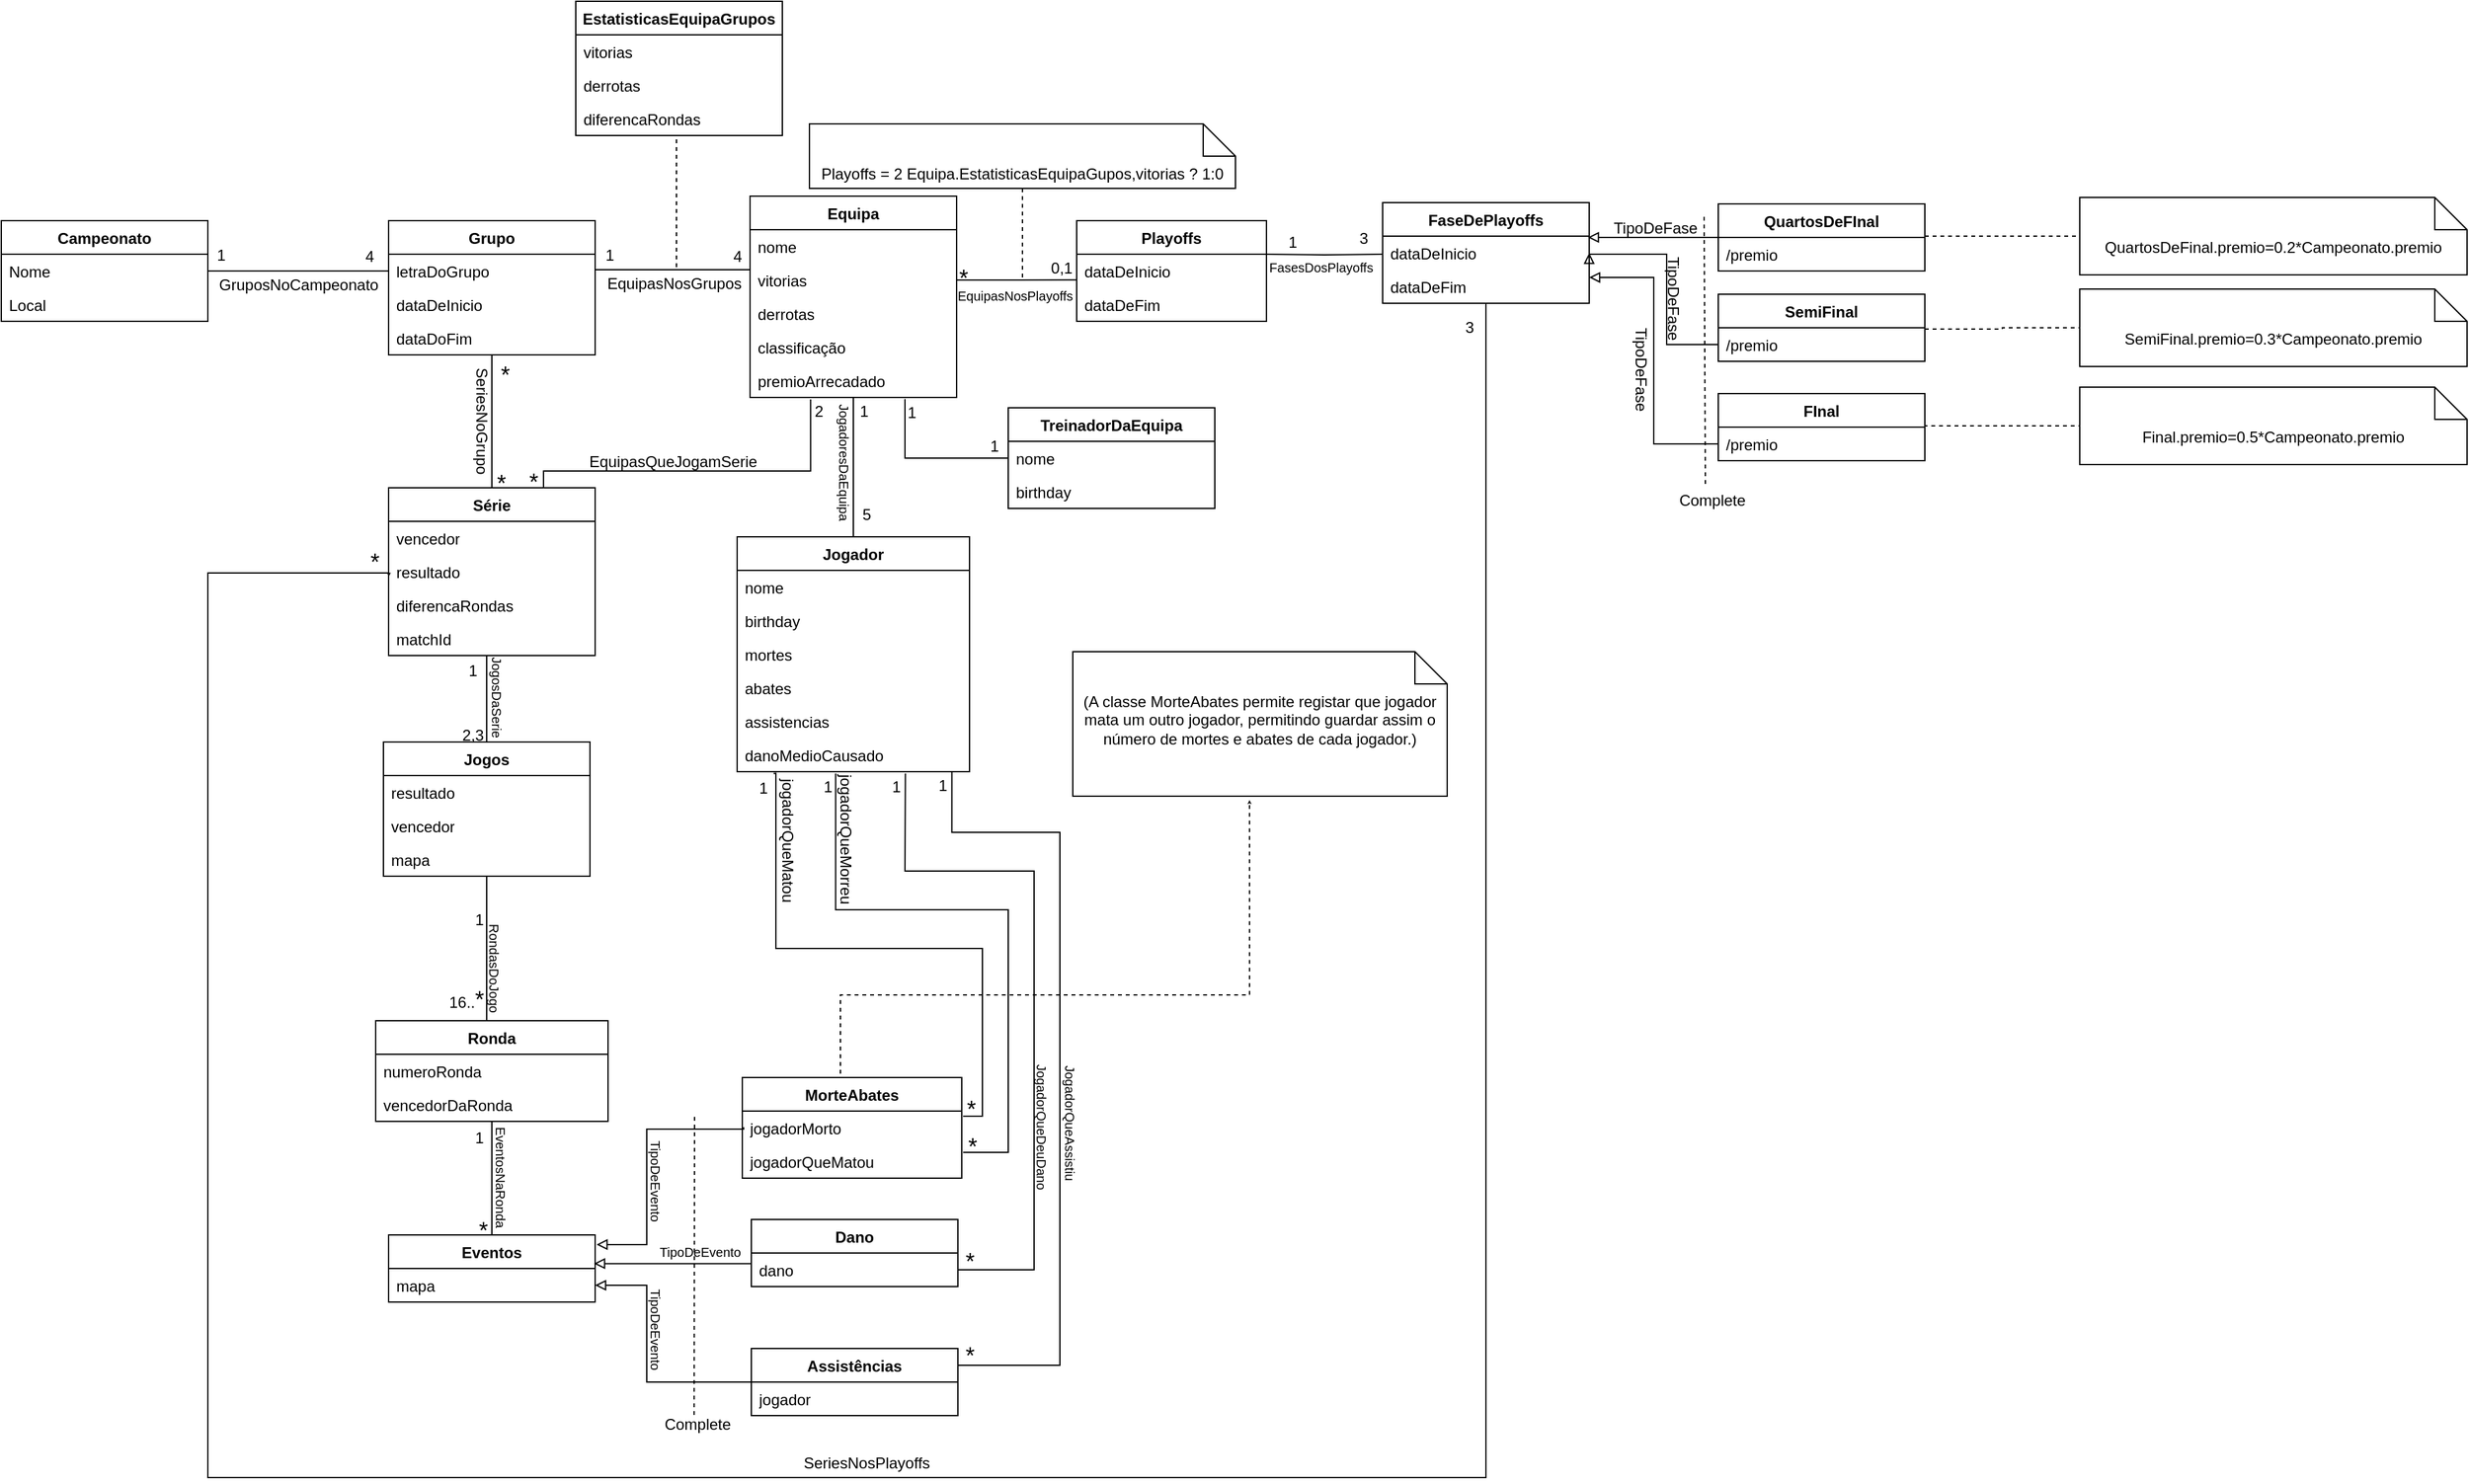 <mxfile version="22.0.8" type="github">
  <diagram name="Page-1" id="e7e014a7-5840-1c2e-5031-d8a46d1fe8dd">
    <mxGraphModel dx="1853" dy="1020" grid="1" gridSize="10" guides="1" tooltips="1" connect="1" arrows="1" fold="1" page="1" pageScale="1" pageWidth="1169" pageHeight="826" background="none" math="0" shadow="0">
      <root>
        <mxCell id="0" />
        <mxCell id="1" parent="0" />
        <mxCell id="TFtqeq52a5mFBRBLHfXz-6" style="edgeStyle=orthogonalEdgeStyle;rounded=0;orthogonalLoop=1;jettySize=auto;html=1;endArrow=none;endFill=0;dashed=1;" parent="1" source="9Ka-WZvEReShKsLX9K6u-49" edge="1">
          <mxGeometry relative="1" as="geometry">
            <mxPoint x="941" y="250" as="targetPoint" />
          </mxGeometry>
        </mxCell>
        <mxCell id="9Ka-WZvEReShKsLX9K6u-49" value="Playoffs = 2 Equipa.EstatisticasEquipaGupos,vitorias ? 1:0" style="shape=note2;boundedLbl=1;whiteSpace=wrap;html=1;size=25;verticalAlign=top;align=center;labelBackgroundColor=none;" parent="1" vertex="1">
          <mxGeometry x="776" y="131" width="330" height="50" as="geometry" />
        </mxCell>
        <mxCell id="9Ka-WZvEReShKsLX9K6u-52" value="&lt;div&gt;Campeonato&lt;/div&gt;&lt;div&gt;&lt;br&gt;&lt;/div&gt;" style="swimlane;fontStyle=1;align=center;verticalAlign=top;childLayout=stackLayout;horizontal=1;startSize=26;horizontalStack=0;resizeParent=1;resizeParentMax=0;resizeLast=0;collapsible=1;marginBottom=0;whiteSpace=wrap;html=1;labelBackgroundColor=none;" parent="1" vertex="1">
          <mxGeometry x="150" y="206" width="160" height="78" as="geometry" />
        </mxCell>
        <mxCell id="9Ka-WZvEReShKsLX9K6u-56" value="Nome" style="text;fillColor=none;align=left;verticalAlign=top;spacingLeft=4;spacingRight=4;overflow=hidden;rotatable=0;points=[[0,0.5],[1,0.5]];portConstraint=eastwest;whiteSpace=wrap;html=1;labelBackgroundColor=none;" parent="9Ka-WZvEReShKsLX9K6u-52" vertex="1">
          <mxGeometry y="26" width="160" height="26" as="geometry" />
        </mxCell>
        <mxCell id="9Ka-WZvEReShKsLX9K6u-58" value="Local" style="text;fillColor=none;align=left;verticalAlign=top;spacingLeft=4;spacingRight=4;overflow=hidden;rotatable=0;points=[[0,0.5],[1,0.5]];portConstraint=eastwest;whiteSpace=wrap;html=1;labelBackgroundColor=none;" parent="9Ka-WZvEReShKsLX9K6u-52" vertex="1">
          <mxGeometry y="52" width="160" height="26" as="geometry" />
        </mxCell>
        <mxCell id="9Ka-WZvEReShKsLX9K6u-59" value="&lt;div&gt;Grupo&lt;/div&gt;" style="swimlane;fontStyle=1;align=center;verticalAlign=top;childLayout=stackLayout;horizontal=1;startSize=26;horizontalStack=0;resizeParent=1;resizeParentMax=0;resizeLast=0;collapsible=1;marginBottom=0;whiteSpace=wrap;html=1;labelBackgroundColor=none;" parent="1" vertex="1">
          <mxGeometry x="450" y="206" width="160" height="104" as="geometry" />
        </mxCell>
        <mxCell id="9Ka-WZvEReShKsLX9K6u-238" value="letraDoGrupo" style="text;fillColor=none;align=left;verticalAlign=top;spacingLeft=4;spacingRight=4;overflow=hidden;rotatable=0;points=[[0,0.5],[1,0.5]];portConstraint=eastwest;whiteSpace=wrap;html=1;labelBackgroundColor=none;" parent="9Ka-WZvEReShKsLX9K6u-59" vertex="1">
          <mxGeometry y="26" width="160" height="26" as="geometry" />
        </mxCell>
        <mxCell id="9Ka-WZvEReShKsLX9K6u-63" value="dataDeInicio" style="text;fillColor=none;align=left;verticalAlign=top;spacingLeft=4;spacingRight=4;overflow=hidden;rotatable=0;points=[[0,0.5],[1,0.5]];portConstraint=eastwest;whiteSpace=wrap;html=1;labelBackgroundColor=none;" parent="9Ka-WZvEReShKsLX9K6u-59" vertex="1">
          <mxGeometry y="52" width="160" height="26" as="geometry" />
        </mxCell>
        <mxCell id="9Ka-WZvEReShKsLX9K6u-60" value="dataDoFim" style="text;fillColor=none;align=left;verticalAlign=top;spacingLeft=4;spacingRight=4;overflow=hidden;rotatable=0;points=[[0,0.5],[1,0.5]];portConstraint=eastwest;whiteSpace=wrap;html=1;labelBackgroundColor=none;" parent="9Ka-WZvEReShKsLX9K6u-59" vertex="1">
          <mxGeometry y="78" width="160" height="26" as="geometry" />
        </mxCell>
        <mxCell id="9Ka-WZvEReShKsLX9K6u-64" value="" style="line;strokeWidth=1;fillColor=none;align=left;verticalAlign=middle;spacingTop=-1;spacingLeft=3;spacingRight=3;rotatable=0;labelPosition=right;points=[];portConstraint=eastwest;labelBackgroundColor=none;" parent="1" vertex="1">
          <mxGeometry x="310" y="241" width="140" height="8" as="geometry" />
        </mxCell>
        <mxCell id="9Ka-WZvEReShKsLX9K6u-66" value="1" style="text;html=1;align=center;verticalAlign=middle;resizable=0;points=[];autosize=1;strokeColor=none;fillColor=none;labelBackgroundColor=none;" parent="1" vertex="1">
          <mxGeometry x="305" y="218" width="30" height="30" as="geometry" />
        </mxCell>
        <mxCell id="9Ka-WZvEReShKsLX9K6u-67" value="4" style="text;html=1;align=center;verticalAlign=middle;resizable=0;points=[];autosize=1;strokeColor=none;fillColor=none;labelBackgroundColor=none;" parent="1" vertex="1">
          <mxGeometry x="420" y="219" width="30" height="30" as="geometry" />
        </mxCell>
        <mxCell id="9Ka-WZvEReShKsLX9K6u-68" value="Equipa" style="swimlane;fontStyle=1;align=center;verticalAlign=top;childLayout=stackLayout;horizontal=1;startSize=26;horizontalStack=0;resizeParent=1;resizeParentMax=0;resizeLast=0;collapsible=1;marginBottom=0;whiteSpace=wrap;html=1;labelBackgroundColor=none;" parent="1" vertex="1">
          <mxGeometry x="730" y="187" width="160" height="156" as="geometry" />
        </mxCell>
        <mxCell id="9Ka-WZvEReShKsLX9K6u-70" value="&lt;div&gt;nome&lt;/div&gt;" style="text;fillColor=none;align=left;verticalAlign=top;spacingLeft=4;spacingRight=4;overflow=hidden;rotatable=0;points=[[0,0.5],[1,0.5]];portConstraint=eastwest;whiteSpace=wrap;html=1;labelBackgroundColor=none;" parent="9Ka-WZvEReShKsLX9K6u-68" vertex="1">
          <mxGeometry y="26" width="160" height="26" as="geometry" />
        </mxCell>
        <mxCell id="9Ka-WZvEReShKsLX9K6u-69" value="vitorias" style="text;fillColor=none;align=left;verticalAlign=top;spacingLeft=4;spacingRight=4;overflow=hidden;rotatable=0;points=[[0,0.5],[1,0.5]];portConstraint=eastwest;whiteSpace=wrap;html=1;labelBackgroundColor=none;" parent="9Ka-WZvEReShKsLX9K6u-68" vertex="1">
          <mxGeometry y="52" width="160" height="26" as="geometry" />
        </mxCell>
        <mxCell id="9Ka-WZvEReShKsLX9K6u-110" value="derrotas" style="text;fillColor=none;align=left;verticalAlign=top;spacingLeft=4;spacingRight=4;overflow=hidden;rotatable=0;points=[[0,0.5],[1,0.5]];portConstraint=eastwest;whiteSpace=wrap;html=1;labelBackgroundColor=none;" parent="9Ka-WZvEReShKsLX9K6u-68" vertex="1">
          <mxGeometry y="78" width="160" height="26" as="geometry" />
        </mxCell>
        <mxCell id="JwK9TQ3U5i1SRj9SoQAU-14" value="classificação" style="text;fillColor=none;align=left;verticalAlign=top;spacingLeft=4;spacingRight=4;overflow=hidden;rotatable=0;points=[[0,0.5],[1,0.5]];portConstraint=eastwest;whiteSpace=wrap;html=1;labelBackgroundColor=none;" parent="9Ka-WZvEReShKsLX9K6u-68" vertex="1">
          <mxGeometry y="104" width="160" height="26" as="geometry" />
        </mxCell>
        <mxCell id="TFtqeq52a5mFBRBLHfXz-2" value="premioArrecadado" style="text;fillColor=none;align=left;verticalAlign=top;spacingLeft=4;spacingRight=4;overflow=hidden;rotatable=0;points=[[0,0.5],[1,0.5]];portConstraint=eastwest;whiteSpace=wrap;html=1;labelBackgroundColor=none;" parent="9Ka-WZvEReShKsLX9K6u-68" vertex="1">
          <mxGeometry y="130" width="160" height="26" as="geometry" />
        </mxCell>
        <mxCell id="9Ka-WZvEReShKsLX9K6u-71" value="" style="line;strokeWidth=1;fillColor=none;align=left;verticalAlign=middle;spacingTop=-1;spacingLeft=3;spacingRight=3;rotatable=0;labelPosition=right;points=[];portConstraint=eastwest;labelBackgroundColor=none;" parent="1" vertex="1">
          <mxGeometry x="610" y="240" width="120" height="8" as="geometry" />
        </mxCell>
        <mxCell id="9Ka-WZvEReShKsLX9K6u-75" value="&lt;div&gt;1&lt;/div&gt;" style="text;html=1;align=center;verticalAlign=middle;resizable=0;points=[];autosize=1;strokeColor=none;fillColor=none;labelBackgroundColor=none;" parent="1" vertex="1">
          <mxGeometry x="606" y="218" width="30" height="30" as="geometry" />
        </mxCell>
        <mxCell id="9Ka-WZvEReShKsLX9K6u-76" value="4" style="text;html=1;align=center;verticalAlign=middle;resizable=0;points=[];autosize=1;strokeColor=none;fillColor=none;labelBackgroundColor=none;" parent="1" vertex="1">
          <mxGeometry x="705" y="219" width="30" height="30" as="geometry" />
        </mxCell>
        <mxCell id="9Ka-WZvEReShKsLX9K6u-93" style="edgeStyle=orthogonalEdgeStyle;rounded=0;orthogonalLoop=1;jettySize=auto;html=1;entryX=0.5;entryY=1;entryDx=0;entryDy=0;endSize=0;endArrow=none;endFill=0;labelBackgroundColor=none;fontColor=default;" parent="1" source="9Ka-WZvEReShKsLX9K6u-77" target="9Ka-WZvEReShKsLX9K6u-59" edge="1">
          <mxGeometry relative="1" as="geometry" />
        </mxCell>
        <mxCell id="9Ka-WZvEReShKsLX9K6u-77" value="Série" style="swimlane;fontStyle=1;align=center;verticalAlign=top;childLayout=stackLayout;horizontal=1;startSize=26;horizontalStack=0;resizeParent=1;resizeParentMax=0;resizeLast=0;collapsible=1;marginBottom=0;whiteSpace=wrap;html=1;labelBackgroundColor=none;" parent="1" vertex="1">
          <mxGeometry x="450" y="413" width="160" height="130" as="geometry" />
        </mxCell>
        <mxCell id="9Ka-WZvEReShKsLX9K6u-239" value="&lt;div&gt;vencedor&lt;/div&gt;" style="text;fillColor=none;align=left;verticalAlign=top;spacingLeft=4;spacingRight=4;overflow=hidden;rotatable=0;points=[[0,0.5],[1,0.5]];portConstraint=eastwest;whiteSpace=wrap;html=1;labelBackgroundColor=none;" parent="9Ka-WZvEReShKsLX9K6u-77" vertex="1">
          <mxGeometry y="26" width="160" height="26" as="geometry" />
        </mxCell>
        <mxCell id="9Ka-WZvEReShKsLX9K6u-78" value="resultado" style="text;fillColor=none;align=left;verticalAlign=top;spacingLeft=4;spacingRight=4;overflow=hidden;rotatable=0;points=[[0,0.5],[1,0.5]];portConstraint=eastwest;whiteSpace=wrap;html=1;labelBackgroundColor=none;" parent="9Ka-WZvEReShKsLX9K6u-77" vertex="1">
          <mxGeometry y="52" width="160" height="26" as="geometry" />
        </mxCell>
        <mxCell id="LEeNHCaEj4kO8tNSxgfI-7" value="diferencaRondas" style="text;fillColor=none;align=left;verticalAlign=top;spacingLeft=4;spacingRight=4;overflow=hidden;rotatable=0;points=[[0,0.5],[1,0.5]];portConstraint=eastwest;whiteSpace=wrap;html=1;labelBackgroundColor=none;" parent="9Ka-WZvEReShKsLX9K6u-77" vertex="1">
          <mxGeometry y="78" width="160" height="26" as="geometry" />
        </mxCell>
        <mxCell id="9Ka-WZvEReShKsLX9K6u-173" value="matchId" style="text;fillColor=none;align=left;verticalAlign=top;spacingLeft=4;spacingRight=4;overflow=hidden;rotatable=0;points=[[0,0.5],[1,0.5]];portConstraint=eastwest;whiteSpace=wrap;html=1;labelBackgroundColor=none;" parent="9Ka-WZvEReShKsLX9K6u-77" vertex="1">
          <mxGeometry y="104" width="160" height="26" as="geometry" />
        </mxCell>
        <mxCell id="9Ka-WZvEReShKsLX9K6u-92" value="&amp;nbsp;" style="text;whiteSpace=wrap;html=1;labelBackgroundColor=none;" parent="1" vertex="1">
          <mxGeometry x="480" y="480" width="60" height="30" as="geometry" />
        </mxCell>
        <mxCell id="9Ka-WZvEReShKsLX9K6u-94" value="&lt;font style=&quot;font-size: 18px;&quot;&gt;*&lt;/font&gt;" style="text;html=1;align=center;verticalAlign=middle;resizable=0;points=[];autosize=1;strokeColor=none;fillColor=none;labelBackgroundColor=none;" parent="1" vertex="1">
          <mxGeometry x="525" y="306" width="30" height="40" as="geometry" />
        </mxCell>
        <mxCell id="9Ka-WZvEReShKsLX9K6u-95" value="&lt;font style=&quot;font-size: 18px;&quot;&gt;*&lt;/font&gt;" style="text;html=1;align=center;verticalAlign=middle;resizable=0;points=[];autosize=1;strokeColor=none;fillColor=none;labelBackgroundColor=none;" parent="1" vertex="1">
          <mxGeometry x="522" y="390" width="30" height="40" as="geometry" />
        </mxCell>
        <mxCell id="9Ka-WZvEReShKsLX9K6u-100" value="&lt;div&gt;Jogos&lt;/div&gt;&lt;div&gt;&lt;br&gt;&lt;/div&gt;" style="swimlane;fontStyle=1;align=center;verticalAlign=top;childLayout=stackLayout;horizontal=1;startSize=26;horizontalStack=0;resizeParent=1;resizeParentMax=0;resizeLast=0;collapsible=1;marginBottom=0;whiteSpace=wrap;html=1;labelBackgroundColor=none;" parent="1" vertex="1">
          <mxGeometry x="446" y="610" width="160" height="104" as="geometry" />
        </mxCell>
        <mxCell id="9Ka-WZvEReShKsLX9K6u-101" value="resultado" style="text;fillColor=none;align=left;verticalAlign=top;spacingLeft=4;spacingRight=4;overflow=hidden;rotatable=0;points=[[0,0.5],[1,0.5]];portConstraint=eastwest;whiteSpace=wrap;html=1;labelBackgroundColor=none;" parent="9Ka-WZvEReShKsLX9K6u-100" vertex="1">
          <mxGeometry y="26" width="160" height="26" as="geometry" />
        </mxCell>
        <mxCell id="9Ka-WZvEReShKsLX9K6u-102" value="vencedor" style="text;fillColor=none;align=left;verticalAlign=top;spacingLeft=4;spacingRight=4;overflow=hidden;rotatable=0;points=[[0,0.5],[1,0.5]];portConstraint=eastwest;whiteSpace=wrap;html=1;labelBackgroundColor=none;" parent="9Ka-WZvEReShKsLX9K6u-100" vertex="1">
          <mxGeometry y="52" width="160" height="26" as="geometry" />
        </mxCell>
        <mxCell id="9Ka-WZvEReShKsLX9K6u-136" value="mapa" style="text;fillColor=none;align=left;verticalAlign=top;spacingLeft=4;spacingRight=4;overflow=hidden;rotatable=0;points=[[0,0.5],[1,0.5]];portConstraint=eastwest;whiteSpace=wrap;html=1;labelBackgroundColor=none;" parent="9Ka-WZvEReShKsLX9K6u-100" vertex="1">
          <mxGeometry y="78" width="160" height="26" as="geometry" />
        </mxCell>
        <mxCell id="9Ka-WZvEReShKsLX9K6u-103" style="edgeStyle=orthogonalEdgeStyle;rounded=0;orthogonalLoop=1;jettySize=auto;html=1;endSize=0;entryX=0.5;entryY=1;entryDx=0;entryDy=0;endArrow=none;endFill=0;labelBackgroundColor=none;fontColor=default;" parent="1" source="9Ka-WZvEReShKsLX9K6u-100" target="9Ka-WZvEReShKsLX9K6u-77" edge="1">
          <mxGeometry relative="1" as="geometry">
            <mxPoint x="530" y="560" as="targetPoint" />
            <Array as="points">
              <mxPoint x="526" y="543" />
            </Array>
          </mxGeometry>
        </mxCell>
        <mxCell id="9Ka-WZvEReShKsLX9K6u-104" value="1" style="text;html=1;align=center;verticalAlign=middle;resizable=0;points=[];autosize=1;strokeColor=none;fillColor=none;labelBackgroundColor=none;" parent="1" vertex="1">
          <mxGeometry x="500" y="540" width="30" height="30" as="geometry" />
        </mxCell>
        <mxCell id="9Ka-WZvEReShKsLX9K6u-105" value="2,3" style="text;html=1;align=center;verticalAlign=middle;resizable=0;points=[];autosize=1;strokeColor=none;fillColor=none;labelBackgroundColor=none;" parent="1" vertex="1">
          <mxGeometry x="495" y="590" width="40" height="30" as="geometry" />
        </mxCell>
        <mxCell id="9Ka-WZvEReShKsLX9K6u-109" style="edgeStyle=orthogonalEdgeStyle;rounded=0;orthogonalLoop=1;jettySize=auto;html=1;entryX=0.5;entryY=1;entryDx=0;entryDy=0;endSize=0;endArrow=none;endFill=0;labelBackgroundColor=none;fontColor=default;" parent="1" source="9Ka-WZvEReShKsLX9K6u-106" target="9Ka-WZvEReShKsLX9K6u-68" edge="1">
          <mxGeometry relative="1" as="geometry" />
        </mxCell>
        <mxCell id="9Ka-WZvEReShKsLX9K6u-219" style="edgeStyle=orthogonalEdgeStyle;rounded=0;orthogonalLoop=1;jettySize=auto;html=1;exitX=0.424;exitY=1.051;exitDx=0;exitDy=0;entryX=1.006;entryY=0.231;entryDx=0;entryDy=0;exitPerimeter=0;entryPerimeter=0;endSize=0;endArrow=none;endFill=0;labelBackgroundColor=none;fontColor=default;" parent="1" source="9Ka-WZvEReShKsLX9K6u-145" target="9Ka-WZvEReShKsLX9K6u-193" edge="1">
          <mxGeometry relative="1" as="geometry">
            <Array as="points">
              <mxPoint x="796" y="740" />
              <mxPoint x="930" y="740" />
              <mxPoint x="930" y="928" />
            </Array>
          </mxGeometry>
        </mxCell>
        <mxCell id="9Ka-WZvEReShKsLX9K6u-221" style="edgeStyle=orthogonalEdgeStyle;rounded=0;orthogonalLoop=1;jettySize=auto;html=1;exitX=0.724;exitY=1.051;exitDx=0;exitDy=0;entryX=1;entryY=0.5;entryDx=0;entryDy=0;endSize=0;exitPerimeter=0;startArrow=none;startFill=0;endArrow=none;endFill=0;labelBackgroundColor=none;fontColor=default;" parent="1" source="9Ka-WZvEReShKsLX9K6u-145" edge="1">
          <mxGeometry relative="1" as="geometry">
            <Array as="points">
              <mxPoint x="850" y="640" />
              <mxPoint x="850" y="710" />
              <mxPoint x="950" y="710" />
              <mxPoint x="950" y="1019" />
            </Array>
            <mxPoint x="891" y="1019" as="targetPoint" />
          </mxGeometry>
        </mxCell>
        <mxCell id="JwK9TQ3U5i1SRj9SoQAU-40" style="edgeStyle=orthogonalEdgeStyle;rounded=0;orthogonalLoop=1;jettySize=auto;html=1;exitX=0.924;exitY=1.02;exitDx=0;exitDy=0;entryX=1;entryY=0.25;entryDx=0;entryDy=0;endSize=0;exitPerimeter=0;endArrow=none;endFill=0;labelBackgroundColor=none;fontColor=default;" parent="1" source="9Ka-WZvEReShKsLX9K6u-145" target="JwK9TQ3U5i1SRj9SoQAU-37" edge="1">
          <mxGeometry relative="1" as="geometry">
            <mxPoint x="886" y="601" as="sourcePoint" />
            <mxPoint x="877" y="1118" as="targetPoint" />
            <Array as="points">
              <mxPoint x="886" y="680" />
              <mxPoint x="970" y="680" />
              <mxPoint x="970" y="1093" />
            </Array>
          </mxGeometry>
        </mxCell>
        <mxCell id="9Ka-WZvEReShKsLX9K6u-106" value="Jogador" style="swimlane;fontStyle=1;align=center;verticalAlign=top;childLayout=stackLayout;horizontal=1;startSize=26;horizontalStack=0;resizeParent=1;resizeParentMax=0;resizeLast=0;collapsible=1;marginBottom=0;whiteSpace=wrap;html=1;labelBackgroundColor=none;" parent="1" vertex="1">
          <mxGeometry x="720" y="451" width="180" height="182" as="geometry" />
        </mxCell>
        <mxCell id="9Ka-WZvEReShKsLX9K6u-107" value="nome" style="text;fillColor=none;align=left;verticalAlign=top;spacingLeft=4;spacingRight=4;overflow=hidden;rotatable=0;points=[[0,0.5],[1,0.5]];portConstraint=eastwest;whiteSpace=wrap;html=1;labelBackgroundColor=none;" parent="9Ka-WZvEReShKsLX9K6u-106" vertex="1">
          <mxGeometry y="26" width="180" height="26" as="geometry" />
        </mxCell>
        <mxCell id="9Ka-WZvEReShKsLX9K6u-108" value="birthday" style="text;fillColor=none;align=left;verticalAlign=top;spacingLeft=4;spacingRight=4;overflow=hidden;rotatable=0;points=[[0,0.5],[1,0.5]];portConstraint=eastwest;whiteSpace=wrap;html=1;labelBackgroundColor=none;" parent="9Ka-WZvEReShKsLX9K6u-106" vertex="1">
          <mxGeometry y="52" width="180" height="26" as="geometry" />
        </mxCell>
        <mxCell id="9Ka-WZvEReShKsLX9K6u-143" value="mortes" style="text;fillColor=none;align=left;verticalAlign=top;spacingLeft=4;spacingRight=4;overflow=hidden;rotatable=0;points=[[0,0.5],[1,0.5]];portConstraint=eastwest;whiteSpace=wrap;html=1;labelBackgroundColor=none;" parent="9Ka-WZvEReShKsLX9K6u-106" vertex="1">
          <mxGeometry y="78" width="180" height="26" as="geometry" />
        </mxCell>
        <mxCell id="9Ka-WZvEReShKsLX9K6u-144" value="abates" style="text;fillColor=none;align=left;verticalAlign=top;spacingLeft=4;spacingRight=4;overflow=hidden;rotatable=0;points=[[0,0.5],[1,0.5]];portConstraint=eastwest;whiteSpace=wrap;html=1;labelBackgroundColor=none;" parent="9Ka-WZvEReShKsLX9K6u-106" vertex="1">
          <mxGeometry y="104" width="180" height="26" as="geometry" />
        </mxCell>
        <mxCell id="dNxr9348xgbhREsRvM5x-9" value="assistencias" style="text;fillColor=none;align=left;verticalAlign=top;spacingLeft=4;spacingRight=4;overflow=hidden;rotatable=0;points=[[0,0.5],[1,0.5]];portConstraint=eastwest;whiteSpace=wrap;html=1;labelBackgroundColor=none;" parent="9Ka-WZvEReShKsLX9K6u-106" vertex="1">
          <mxGeometry y="130" width="180" height="26" as="geometry" />
        </mxCell>
        <mxCell id="9Ka-WZvEReShKsLX9K6u-145" value="danoMedioCausado" style="text;fillColor=none;align=left;verticalAlign=top;spacingLeft=4;spacingRight=4;overflow=hidden;rotatable=0;points=[[0,0.5],[1,0.5]];portConstraint=eastwest;whiteSpace=wrap;html=1;labelBackgroundColor=none;" parent="9Ka-WZvEReShKsLX9K6u-106" vertex="1">
          <mxGeometry y="156" width="180" height="26" as="geometry" />
        </mxCell>
        <mxCell id="9Ka-WZvEReShKsLX9K6u-111" value="Playoffs" style="swimlane;fontStyle=1;align=center;verticalAlign=top;childLayout=stackLayout;horizontal=1;startSize=26;horizontalStack=0;resizeParent=1;resizeParentMax=0;resizeLast=0;collapsible=1;marginBottom=0;whiteSpace=wrap;html=1;labelBackgroundColor=none;" parent="1" vertex="1">
          <mxGeometry x="983" y="206" width="147" height="78" as="geometry" />
        </mxCell>
        <mxCell id="9Ka-WZvEReShKsLX9K6u-112" value="dataDeInicio" style="text;fillColor=none;align=left;verticalAlign=top;spacingLeft=4;spacingRight=4;overflow=hidden;rotatable=0;points=[[0,0.5],[1,0.5]];portConstraint=eastwest;whiteSpace=wrap;html=1;labelBackgroundColor=none;" parent="9Ka-WZvEReShKsLX9K6u-111" vertex="1">
          <mxGeometry y="26" width="147" height="26" as="geometry" />
        </mxCell>
        <mxCell id="9Ka-WZvEReShKsLX9K6u-113" value="dataDeFim" style="text;fillColor=none;align=left;verticalAlign=top;spacingLeft=4;spacingRight=4;overflow=hidden;rotatable=0;points=[[0,0.5],[1,0.5]];portConstraint=eastwest;whiteSpace=wrap;html=1;labelBackgroundColor=none;" parent="9Ka-WZvEReShKsLX9K6u-111" vertex="1">
          <mxGeometry y="52" width="147" height="26" as="geometry" />
        </mxCell>
        <mxCell id="9Ka-WZvEReShKsLX9K6u-134" value="1" style="text;html=1;align=center;verticalAlign=middle;resizable=0;points=[];autosize=1;strokeColor=none;fillColor=none;labelBackgroundColor=none;" parent="1" vertex="1">
          <mxGeometry x="803" y="339" width="30" height="30" as="geometry" />
        </mxCell>
        <mxCell id="9Ka-WZvEReShKsLX9K6u-135" value="5" style="text;html=1;align=center;verticalAlign=middle;resizable=0;points=[];autosize=1;strokeColor=none;fillColor=none;labelBackgroundColor=none;" parent="1" vertex="1">
          <mxGeometry x="805" y="419" width="30" height="30" as="geometry" />
        </mxCell>
        <mxCell id="9Ka-WZvEReShKsLX9K6u-165" value="&lt;font style=&quot;font-size: 18px;&quot;&gt;*&lt;/font&gt;" style="text;html=1;align=center;verticalAlign=middle;resizable=0;points=[];autosize=1;strokeColor=none;fillColor=none;labelBackgroundColor=none;" parent="1" vertex="1">
          <mxGeometry x="880" y="231" width="30" height="40" as="geometry" />
        </mxCell>
        <mxCell id="9Ka-WZvEReShKsLX9K6u-166" value="0,1" style="text;html=1;align=center;verticalAlign=middle;resizable=0;points=[];autosize=1;strokeColor=none;fillColor=none;labelBackgroundColor=none;" parent="1" vertex="1">
          <mxGeometry x="951" y="228" width="40" height="30" as="geometry" />
        </mxCell>
        <mxCell id="9Ka-WZvEReShKsLX9K6u-171" value="(A classe MorteAbates permite registar que jogador mata um outro jogador, permitindo guardar assim o número de mortes e abates de cada jogador.)" style="shape=note2;boundedLbl=1;whiteSpace=wrap;html=1;size=25;verticalAlign=top;align=center;labelBackgroundColor=none;" parent="1" vertex="1">
          <mxGeometry x="980" y="540" width="290" height="112" as="geometry" />
        </mxCell>
        <mxCell id="9Ka-WZvEReShKsLX9K6u-183" style="edgeStyle=orthogonalEdgeStyle;rounded=0;orthogonalLoop=1;jettySize=auto;html=1;entryX=0.75;entryY=0;entryDx=0;entryDy=0;endSize=0;endArrow=none;endFill=0;labelBackgroundColor=none;fontColor=default;exitX=0.293;exitY=1.06;exitDx=0;exitDy=0;exitPerimeter=0;" parent="1" source="TFtqeq52a5mFBRBLHfXz-2" target="9Ka-WZvEReShKsLX9K6u-77" edge="1">
          <mxGeometry relative="1" as="geometry">
            <Array as="points">
              <mxPoint x="777" y="400" />
              <mxPoint x="570" y="400" />
            </Array>
            <mxPoint x="777" y="340" as="sourcePoint" />
          </mxGeometry>
        </mxCell>
        <mxCell id="9Ka-WZvEReShKsLX9K6u-184" value="&lt;font style=&quot;font-size: 18px;&quot;&gt;*&lt;/font&gt;" style="text;html=1;align=center;verticalAlign=middle;resizable=0;points=[];autosize=1;strokeColor=none;fillColor=none;labelBackgroundColor=none;" parent="1" vertex="1">
          <mxGeometry x="547" y="389" width="30" height="40" as="geometry" />
        </mxCell>
        <mxCell id="9Ka-WZvEReShKsLX9K6u-185" value="2" style="text;html=1;align=center;verticalAlign=middle;resizable=0;points=[];autosize=1;strokeColor=none;fillColor=none;labelBackgroundColor=none;" parent="1" vertex="1">
          <mxGeometry x="768" y="339" width="30" height="30" as="geometry" />
        </mxCell>
        <mxCell id="9Ka-WZvEReShKsLX9K6u-190" style="edgeStyle=orthogonalEdgeStyle;rounded=0;orthogonalLoop=1;jettySize=auto;html=1;entryX=0.5;entryY=1;entryDx=0;entryDy=0;endSize=0;endArrow=none;endFill=0;labelBackgroundColor=none;fontColor=default;" parent="1" source="9Ka-WZvEReShKsLX9K6u-186" target="9Ka-WZvEReShKsLX9K6u-100" edge="1">
          <mxGeometry relative="1" as="geometry">
            <Array as="points">
              <mxPoint x="526" y="810" />
              <mxPoint x="526" y="810" />
            </Array>
          </mxGeometry>
        </mxCell>
        <mxCell id="9Ka-WZvEReShKsLX9K6u-186" value="Ronda" style="swimlane;fontStyle=1;align=center;verticalAlign=top;childLayout=stackLayout;horizontal=1;startSize=26;horizontalStack=0;resizeParent=1;resizeParentMax=0;resizeLast=0;collapsible=1;marginBottom=0;whiteSpace=wrap;html=1;labelBackgroundColor=none;" parent="1" vertex="1">
          <mxGeometry x="440" y="826" width="180" height="78" as="geometry" />
        </mxCell>
        <mxCell id="9Ka-WZvEReShKsLX9K6u-187" value="numeroRonda" style="text;fillColor=none;align=left;verticalAlign=top;spacingLeft=4;spacingRight=4;overflow=hidden;rotatable=0;points=[[0,0.5],[1,0.5]];portConstraint=eastwest;whiteSpace=wrap;html=1;labelBackgroundColor=none;" parent="9Ka-WZvEReShKsLX9K6u-186" vertex="1">
          <mxGeometry y="26" width="180" height="26" as="geometry" />
        </mxCell>
        <mxCell id="JwK9TQ3U5i1SRj9SoQAU-5" value="vencedorDaRonda" style="text;fillColor=none;align=left;verticalAlign=top;spacingLeft=4;spacingRight=4;overflow=hidden;rotatable=0;points=[[0,0.5],[1,0.5]];portConstraint=eastwest;whiteSpace=wrap;html=1;labelBackgroundColor=none;" parent="9Ka-WZvEReShKsLX9K6u-186" vertex="1">
          <mxGeometry y="52" width="180" height="26" as="geometry" />
        </mxCell>
        <mxCell id="9Ka-WZvEReShKsLX9K6u-214" style="edgeStyle=orthogonalEdgeStyle;rounded=0;orthogonalLoop=1;jettySize=auto;html=1;exitX=0;exitY=0.5;exitDx=0;exitDy=0;entryX=1.007;entryY=0.144;entryDx=0;entryDy=0;entryPerimeter=0;labelBackgroundColor=none;fontColor=default;endArrow=block;endFill=0;" parent="1" source="9Ka-WZvEReShKsLX9K6u-192" target="9Ka-WZvEReShKsLX9K6u-203" edge="1">
          <mxGeometry relative="1" as="geometry">
            <Array as="points">
              <mxPoint x="725" y="909" />
              <mxPoint x="650" y="910" />
              <mxPoint x="650" y="1000" />
              <mxPoint x="612" y="1000" />
            </Array>
            <mxPoint x="630" y="1010" as="targetPoint" />
          </mxGeometry>
        </mxCell>
        <mxCell id="9Ka-WZvEReShKsLX9K6u-191" value="MorteAbates" style="swimlane;fontStyle=1;align=center;verticalAlign=top;childLayout=stackLayout;horizontal=1;startSize=26;horizontalStack=0;resizeParent=1;resizeParentMax=0;resizeLast=0;collapsible=1;marginBottom=0;whiteSpace=wrap;html=1;labelBackgroundColor=none;" parent="1" vertex="1">
          <mxGeometry x="724" y="870" width="170" height="78" as="geometry" />
        </mxCell>
        <mxCell id="9Ka-WZvEReShKsLX9K6u-192" value="jogadorMorto" style="text;fillColor=none;align=left;verticalAlign=top;spacingLeft=4;spacingRight=4;overflow=hidden;rotatable=0;points=[[0,0.5],[1,0.5]];portConstraint=eastwest;whiteSpace=wrap;html=1;labelBackgroundColor=none;" parent="9Ka-WZvEReShKsLX9K6u-191" vertex="1">
          <mxGeometry y="26" width="170" height="26" as="geometry" />
        </mxCell>
        <mxCell id="9Ka-WZvEReShKsLX9K6u-193" value="jogadorQueMatou" style="text;fillColor=none;align=left;verticalAlign=top;spacingLeft=4;spacingRight=4;overflow=hidden;rotatable=0;points=[[0,0.5],[1,0.5]];portConstraint=eastwest;whiteSpace=wrap;html=1;labelBackgroundColor=none;" parent="9Ka-WZvEReShKsLX9K6u-191" vertex="1">
          <mxGeometry y="52" width="170" height="26" as="geometry" />
        </mxCell>
        <mxCell id="9Ka-WZvEReShKsLX9K6u-199" value="Dano" style="swimlane;fontStyle=1;align=center;verticalAlign=top;childLayout=stackLayout;horizontal=1;startSize=26;horizontalStack=0;resizeParent=1;resizeParentMax=0;resizeLast=0;collapsible=1;marginBottom=0;whiteSpace=wrap;html=1;labelBackgroundColor=none;" parent="1" vertex="1">
          <mxGeometry x="731" y="980" width="160" height="52" as="geometry" />
        </mxCell>
        <mxCell id="9Ka-WZvEReShKsLX9K6u-201" value="&lt;div&gt;dano&lt;/div&gt;" style="text;fillColor=none;align=left;verticalAlign=top;spacingLeft=4;spacingRight=4;overflow=hidden;rotatable=0;points=[[0,0.5],[1,0.5]];portConstraint=eastwest;whiteSpace=wrap;html=1;labelBackgroundColor=none;" parent="9Ka-WZvEReShKsLX9K6u-199" vertex="1">
          <mxGeometry y="26" width="160" height="26" as="geometry" />
        </mxCell>
        <mxCell id="9Ka-WZvEReShKsLX9K6u-207" style="edgeStyle=orthogonalEdgeStyle;rounded=0;orthogonalLoop=1;jettySize=auto;html=1;entryX=0.5;entryY=1;entryDx=0;entryDy=0;endSize=0;endArrow=none;endFill=0;labelBackgroundColor=none;fontColor=default;" parent="1" source="9Ka-WZvEReShKsLX9K6u-203" target="9Ka-WZvEReShKsLX9K6u-186" edge="1">
          <mxGeometry relative="1" as="geometry" />
        </mxCell>
        <mxCell id="9Ka-WZvEReShKsLX9K6u-203" value="Eventos" style="swimlane;fontStyle=1;align=center;verticalAlign=top;childLayout=stackLayout;horizontal=1;startSize=26;horizontalStack=0;resizeParent=1;resizeParentMax=0;resizeLast=0;collapsible=1;marginBottom=0;whiteSpace=wrap;html=1;labelBackgroundColor=none;" parent="1" vertex="1">
          <mxGeometry x="450" y="992" width="160" height="52" as="geometry" />
        </mxCell>
        <mxCell id="9Ka-WZvEReShKsLX9K6u-206" value="mapa" style="text;fillColor=none;align=left;verticalAlign=top;spacingLeft=4;spacingRight=4;overflow=hidden;rotatable=0;points=[[0,0.5],[1,0.5]];portConstraint=eastwest;whiteSpace=wrap;html=1;labelBackgroundColor=none;" parent="9Ka-WZvEReShKsLX9K6u-203" vertex="1">
          <mxGeometry y="26" width="160" height="26" as="geometry" />
        </mxCell>
        <mxCell id="9Ka-WZvEReShKsLX9K6u-215" style="edgeStyle=orthogonalEdgeStyle;rounded=0;orthogonalLoop=1;jettySize=auto;html=1;exitX=-0.003;exitY=0.317;exitDx=0;exitDy=0;entryX=0.995;entryY=-0.145;entryDx=0;entryDy=0;entryPerimeter=0;exitPerimeter=0;labelBackgroundColor=none;fontColor=default;endArrow=block;endFill=0;" parent="1" target="9Ka-WZvEReShKsLX9K6u-206" edge="1">
          <mxGeometry relative="1" as="geometry">
            <Array as="points">
              <mxPoint x="700" y="1014" />
              <mxPoint x="700" y="1014" />
            </Array>
            <mxPoint x="730.52" y="1014.242" as="sourcePoint" />
          </mxGeometry>
        </mxCell>
        <mxCell id="9Ka-WZvEReShKsLX9K6u-222" style="edgeStyle=orthogonalEdgeStyle;rounded=0;orthogonalLoop=1;jettySize=auto;html=1;entryX=1.006;entryY=0.154;entryDx=0;entryDy=0;entryPerimeter=0;endSize=0;strokeWidth=1;startSize=6;endArrow=none;endFill=0;exitX=0.157;exitY=1.051;exitDx=0;exitDy=0;exitPerimeter=0;labelBackgroundColor=none;fontColor=default;" parent="1" source="9Ka-WZvEReShKsLX9K6u-145" target="9Ka-WZvEReShKsLX9K6u-192" edge="1">
          <mxGeometry relative="1" as="geometry">
            <mxPoint x="750" y="640" as="sourcePoint" />
            <Array as="points">
              <mxPoint x="750" y="634" />
              <mxPoint x="750" y="770" />
              <mxPoint x="910" y="770" />
              <mxPoint x="910" y="900" />
            </Array>
          </mxGeometry>
        </mxCell>
        <mxCell id="9Ka-WZvEReShKsLX9K6u-223" value="&lt;div&gt;jogadorQueMorreu&lt;/div&gt;" style="text;html=1;align=center;verticalAlign=middle;resizable=0;points=[];autosize=1;strokeColor=none;fillColor=none;rotation=90;labelBackgroundColor=none;" parent="1" vertex="1">
          <mxGeometry x="744" y="670" width="120" height="30" as="geometry" />
        </mxCell>
        <mxCell id="9Ka-WZvEReShKsLX9K6u-224" value="jogadorQueMatou" style="text;html=1;align=center;verticalAlign=middle;resizable=0;points=[];autosize=1;strokeColor=none;fillColor=none;rotation=90;labelBackgroundColor=none;" parent="1" vertex="1">
          <mxGeometry x="699" y="671" width="120" height="30" as="geometry" />
        </mxCell>
        <mxCell id="9Ka-WZvEReShKsLX9K6u-231" value="1" style="text;html=1;align=center;verticalAlign=middle;resizable=0;points=[];autosize=1;strokeColor=none;fillColor=none;labelBackgroundColor=none;" parent="1" vertex="1">
          <mxGeometry x="775" y="630" width="30" height="30" as="geometry" />
        </mxCell>
        <mxCell id="9Ka-WZvEReShKsLX9K6u-232" value="1" style="text;html=1;align=center;verticalAlign=middle;resizable=0;points=[];autosize=1;strokeColor=none;fillColor=none;labelBackgroundColor=none;" parent="1" vertex="1">
          <mxGeometry x="828" y="630" width="30" height="30" as="geometry" />
        </mxCell>
        <mxCell id="9Ka-WZvEReShKsLX9K6u-234" value="&lt;font style=&quot;font-size: 18px;&quot;&gt;*&lt;/font&gt;" style="text;html=1;align=center;verticalAlign=middle;resizable=0;points=[];autosize=1;strokeColor=none;fillColor=none;labelBackgroundColor=none;" parent="1" vertex="1">
          <mxGeometry x="885" y="993" width="30" height="40" as="geometry" />
        </mxCell>
        <mxCell id="9Ka-WZvEReShKsLX9K6u-235" value="&lt;font style=&quot;font-size: 18px;&quot;&gt;*&lt;/font&gt;" style="text;html=1;align=center;verticalAlign=middle;resizable=0;points=[];autosize=1;strokeColor=none;fillColor=none;labelBackgroundColor=none;" parent="1" vertex="1">
          <mxGeometry x="887" y="904" width="30" height="40" as="geometry" />
        </mxCell>
        <mxCell id="9Ka-WZvEReShKsLX9K6u-236" value="&lt;font style=&quot;font-size: 18px;&quot;&gt;*&lt;/font&gt;" style="text;html=1;align=center;verticalAlign=middle;resizable=0;points=[];autosize=1;strokeColor=none;fillColor=none;labelBackgroundColor=none;" parent="1" vertex="1">
          <mxGeometry x="886" y="875" width="30" height="40" as="geometry" />
        </mxCell>
        <mxCell id="JwK9TQ3U5i1SRj9SoQAU-1" value="FaseDePlayoffs" style="swimlane;fontStyle=1;align=center;verticalAlign=top;childLayout=stackLayout;horizontal=1;startSize=26;horizontalStack=0;resizeParent=1;resizeParentMax=0;resizeLast=0;collapsible=1;marginBottom=0;whiteSpace=wrap;html=1;labelBackgroundColor=none;" parent="1" vertex="1">
          <mxGeometry x="1220" y="192" width="160" height="78" as="geometry" />
        </mxCell>
        <mxCell id="JwK9TQ3U5i1SRj9SoQAU-3" value="dataDeInicio " style="text;fillColor=none;align=left;verticalAlign=top;spacingLeft=4;spacingRight=4;overflow=hidden;rotatable=0;points=[[0,0.5],[1,0.5]];portConstraint=eastwest;whiteSpace=wrap;html=1;labelBackgroundColor=none;" parent="JwK9TQ3U5i1SRj9SoQAU-1" vertex="1">
          <mxGeometry y="26" width="160" height="26" as="geometry" />
        </mxCell>
        <mxCell id="JwK9TQ3U5i1SRj9SoQAU-4" value="dataDeFim" style="text;fillColor=none;align=left;verticalAlign=top;spacingLeft=4;spacingRight=4;overflow=hidden;rotatable=0;points=[[0,0.5],[1,0.5]];portConstraint=eastwest;whiteSpace=wrap;html=1;labelBackgroundColor=none;" parent="JwK9TQ3U5i1SRj9SoQAU-1" vertex="1">
          <mxGeometry y="52" width="160" height="26" as="geometry" />
        </mxCell>
        <mxCell id="JwK9TQ3U5i1SRj9SoQAU-8" style="edgeStyle=orthogonalEdgeStyle;rounded=0;orthogonalLoop=1;jettySize=auto;html=1;exitX=0;exitY=0.5;exitDx=0;exitDy=0;endSize=0;endArrow=none;endFill=0;labelBackgroundColor=none;fontColor=default;entryX=0.995;entryY=0.333;entryDx=0;entryDy=0;entryPerimeter=0;" parent="1" target="9Ka-WZvEReShKsLX9K6u-111" edge="1">
          <mxGeometry relative="1" as="geometry">
            <mxPoint x="1220" y="232" as="sourcePoint" />
            <Array as="points" />
            <mxPoint x="1140" y="230" as="targetPoint" />
          </mxGeometry>
        </mxCell>
        <mxCell id="JwK9TQ3U5i1SRj9SoQAU-10" style="edgeStyle=orthogonalEdgeStyle;rounded=0;orthogonalLoop=1;jettySize=auto;html=1;entryX=0.001;entryY=0.648;entryDx=0;entryDy=0;entryPerimeter=0;endSize=0;exitX=0.5;exitY=1;exitDx=0;exitDy=0;labelBackgroundColor=none;fontColor=default;" parent="1" source="JwK9TQ3U5i1SRj9SoQAU-1" target="9Ka-WZvEReShKsLX9K6u-78" edge="1">
          <mxGeometry relative="1" as="geometry">
            <mxPoint x="1300" y="300" as="sourcePoint" />
            <Array as="points">
              <mxPoint x="1300" y="1180" />
              <mxPoint x="310" y="1180" />
              <mxPoint x="310" y="479" />
              <mxPoint x="450" y="479" />
            </Array>
          </mxGeometry>
        </mxCell>
        <mxCell id="JwK9TQ3U5i1SRj9SoQAU-12" value="3" style="text;html=1;align=center;verticalAlign=middle;resizable=0;points=[];autosize=1;strokeColor=none;fillColor=none;labelBackgroundColor=none;" parent="1" vertex="1">
          <mxGeometry x="1272" y="274" width="30" height="30" as="geometry" />
        </mxCell>
        <mxCell id="JwK9TQ3U5i1SRj9SoQAU-13" value="&lt;font style=&quot;font-size: 18px;&quot;&gt;*&lt;/font&gt;" style="text;html=1;align=center;verticalAlign=middle;resizable=0;points=[];autosize=1;strokeColor=none;fillColor=none;labelBackgroundColor=none;" parent="1" vertex="1">
          <mxGeometry x="424" y="451" width="30" height="40" as="geometry" />
        </mxCell>
        <mxCell id="JwK9TQ3U5i1SRj9SoQAU-17" value="" style="edgeStyle=segmentEdgeStyle;endArrow=classic;html=1;curved=0;rounded=0;endSize=0;startSize=8;sourcePerimeterSpacing=0;targetPerimeterSpacing=0;exitX=0.5;exitY=0;exitDx=0;exitDy=0;entryX=0.472;entryY=1.027;entryDx=0;entryDy=0;entryPerimeter=0;dashed=1;labelBackgroundColor=none;fontColor=default;" parent="1" source="9Ka-WZvEReShKsLX9K6u-191" target="9Ka-WZvEReShKsLX9K6u-171" edge="1">
          <mxGeometry width="100" relative="1" as="geometry">
            <mxPoint x="750" y="810" as="sourcePoint" />
            <mxPoint x="850" y="850" as="targetPoint" />
            <Array as="points">
              <mxPoint x="800" y="870" />
              <mxPoint x="800" y="806" />
              <mxPoint x="1117" y="806" />
            </Array>
          </mxGeometry>
        </mxCell>
        <mxCell id="JwK9TQ3U5i1SRj9SoQAU-18" value="1" style="text;html=1;align=center;verticalAlign=middle;resizable=0;points=[];autosize=1;strokeColor=none;fillColor=none;labelBackgroundColor=none;" parent="1" vertex="1">
          <mxGeometry x="505" y="733" width="30" height="30" as="geometry" />
        </mxCell>
        <mxCell id="JwK9TQ3U5i1SRj9SoQAU-19" value="16..&lt;font style=&quot;font-size: 18px;&quot;&gt;*&lt;/font&gt;" style="text;html=1;align=center;verticalAlign=middle;resizable=0;points=[];autosize=1;strokeColor=none;fillColor=none;labelBackgroundColor=none;" parent="1" vertex="1">
          <mxGeometry x="485" y="790" width="50" height="40" as="geometry" />
        </mxCell>
        <mxCell id="LEeNHCaEj4kO8tNSxgfI-45" style="edgeStyle=orthogonalEdgeStyle;rounded=0;orthogonalLoop=1;jettySize=auto;html=1;endArrow=none;endFill=0;dashed=1;entryX=0;entryY=0.5;entryDx=0;entryDy=0;entryPerimeter=0;labelBackgroundColor=none;fontColor=default;" parent="1" source="JwK9TQ3U5i1SRj9SoQAU-20" target="LEeNHCaEj4kO8tNSxgfI-46" edge="1">
          <mxGeometry relative="1" as="geometry">
            <mxPoint x="1760" y="219.0" as="targetPoint" />
            <Array as="points">
              <mxPoint x="1670" y="218" />
              <mxPoint x="1670" y="218" />
            </Array>
          </mxGeometry>
        </mxCell>
        <mxCell id="JwK9TQ3U5i1SRj9SoQAU-20" value="QuartosDeFInal" style="swimlane;fontStyle=1;align=center;verticalAlign=top;childLayout=stackLayout;horizontal=1;startSize=26;horizontalStack=0;resizeParent=1;resizeParentMax=0;resizeLast=0;collapsible=1;marginBottom=0;whiteSpace=wrap;html=1;labelBackgroundColor=none;" parent="1" vertex="1">
          <mxGeometry x="1480" y="193" width="160" height="52" as="geometry" />
        </mxCell>
        <mxCell id="JwK9TQ3U5i1SRj9SoQAU-22" value="/premio" style="text;fillColor=none;align=left;verticalAlign=top;spacingLeft=4;spacingRight=4;overflow=hidden;rotatable=0;points=[[0,0.5],[1,0.5]];portConstraint=eastwest;whiteSpace=wrap;html=1;labelBackgroundColor=none;" parent="JwK9TQ3U5i1SRj9SoQAU-20" vertex="1">
          <mxGeometry y="26" width="160" height="26" as="geometry" />
        </mxCell>
        <mxCell id="JwK9TQ3U5i1SRj9SoQAU-23" value="SemiFinal" style="swimlane;fontStyle=1;align=center;verticalAlign=top;childLayout=stackLayout;horizontal=1;startSize=26;horizontalStack=0;resizeParent=1;resizeParentMax=0;resizeLast=0;collapsible=1;marginBottom=0;whiteSpace=wrap;html=1;labelBackgroundColor=none;" parent="1" vertex="1">
          <mxGeometry x="1480" y="263" width="160" height="52" as="geometry" />
        </mxCell>
        <mxCell id="JwK9TQ3U5i1SRj9SoQAU-24" value="/premio" style="text;fillColor=none;align=left;verticalAlign=top;spacingLeft=4;spacingRight=4;overflow=hidden;rotatable=0;points=[[0,0.5],[1,0.5]];portConstraint=eastwest;whiteSpace=wrap;html=1;labelBackgroundColor=none;" parent="JwK9TQ3U5i1SRj9SoQAU-23" vertex="1">
          <mxGeometry y="26" width="160" height="26" as="geometry" />
        </mxCell>
        <mxCell id="JwK9TQ3U5i1SRj9SoQAU-25" value="FInal" style="swimlane;fontStyle=1;align=center;verticalAlign=top;childLayout=stackLayout;horizontal=1;startSize=26;horizontalStack=0;resizeParent=1;resizeParentMax=0;resizeLast=0;collapsible=1;marginBottom=0;whiteSpace=wrap;html=1;labelBackgroundColor=none;" parent="1" vertex="1">
          <mxGeometry x="1480" y="340" width="160" height="52" as="geometry" />
        </mxCell>
        <mxCell id="JwK9TQ3U5i1SRj9SoQAU-26" value="/premio" style="text;fillColor=none;align=left;verticalAlign=top;spacingLeft=4;spacingRight=4;overflow=hidden;rotatable=0;points=[[0,0.5],[1,0.5]];portConstraint=eastwest;whiteSpace=wrap;html=1;labelBackgroundColor=none;" parent="JwK9TQ3U5i1SRj9SoQAU-25" vertex="1">
          <mxGeometry y="26" width="160" height="26" as="geometry" />
        </mxCell>
        <mxCell id="JwK9TQ3U5i1SRj9SoQAU-27" style="edgeStyle=orthogonalEdgeStyle;rounded=0;orthogonalLoop=1;jettySize=auto;html=1;entryX=1;entryY=0.231;entryDx=0;entryDy=0;entryPerimeter=0;labelBackgroundColor=none;fontColor=default;endArrow=block;endFill=0;" parent="1" source="JwK9TQ3U5i1SRj9SoQAU-26" target="JwK9TQ3U5i1SRj9SoQAU-4" edge="1">
          <mxGeometry relative="1" as="geometry">
            <Array as="points">
              <mxPoint x="1430" y="379" />
              <mxPoint x="1430" y="250" />
            </Array>
          </mxGeometry>
        </mxCell>
        <mxCell id="JwK9TQ3U5i1SRj9SoQAU-28" style="edgeStyle=orthogonalEdgeStyle;rounded=0;orthogonalLoop=1;jettySize=auto;html=1;entryX=1;entryY=0.5;entryDx=0;entryDy=0;labelBackgroundColor=none;fontColor=default;endArrow=block;endFill=0;" parent="1" source="JwK9TQ3U5i1SRj9SoQAU-24" target="JwK9TQ3U5i1SRj9SoQAU-1" edge="1">
          <mxGeometry relative="1" as="geometry">
            <Array as="points">
              <mxPoint x="1440" y="302" />
              <mxPoint x="1440" y="232" />
            </Array>
          </mxGeometry>
        </mxCell>
        <mxCell id="JwK9TQ3U5i1SRj9SoQAU-30" style="edgeStyle=orthogonalEdgeStyle;rounded=0;orthogonalLoop=1;jettySize=auto;html=1;entryX=0.994;entryY=0.346;entryDx=0;entryDy=0;entryPerimeter=0;labelBackgroundColor=none;fontColor=default;endArrow=block;endFill=0;" parent="1" source="JwK9TQ3U5i1SRj9SoQAU-20" target="JwK9TQ3U5i1SRj9SoQAU-1" edge="1">
          <mxGeometry relative="1" as="geometry" />
        </mxCell>
        <mxCell id="JwK9TQ3U5i1SRj9SoQAU-31" value="1" style="text;html=1;align=center;verticalAlign=middle;resizable=0;points=[];autosize=1;strokeColor=none;fillColor=none;labelBackgroundColor=none;" parent="1" vertex="1">
          <mxGeometry x="505" y="902" width="30" height="30" as="geometry" />
        </mxCell>
        <mxCell id="JwK9TQ3U5i1SRj9SoQAU-32" value="&lt;font style=&quot;font-size: 18px;&quot;&gt;*&lt;/font&gt;" style="text;html=1;align=center;verticalAlign=middle;resizable=0;points=[];autosize=1;strokeColor=none;fillColor=none;labelBackgroundColor=none;" parent="1" vertex="1">
          <mxGeometry x="508" y="969" width="30" height="40" as="geometry" />
        </mxCell>
        <mxCell id="JwK9TQ3U5i1SRj9SoQAU-35" value="1" style="text;html=1;align=center;verticalAlign=middle;resizable=0;points=[];autosize=1;strokeColor=none;fillColor=none;labelBackgroundColor=none;" parent="1" vertex="1">
          <mxGeometry x="1135" y="208" width="30" height="30" as="geometry" />
        </mxCell>
        <mxCell id="JwK9TQ3U5i1SRj9SoQAU-36" value="3" style="text;html=1;align=center;verticalAlign=middle;resizable=0;points=[];autosize=1;strokeColor=none;fillColor=none;labelBackgroundColor=none;" parent="1" vertex="1">
          <mxGeometry x="1190" y="205" width="30" height="30" as="geometry" />
        </mxCell>
        <mxCell id="JwK9TQ3U5i1SRj9SoQAU-42" style="edgeStyle=orthogonalEdgeStyle;rounded=0;orthogonalLoop=1;jettySize=auto;html=1;entryX=1;entryY=0.5;entryDx=0;entryDy=0;labelBackgroundColor=none;fontColor=default;endArrow=block;endFill=0;" parent="1" source="JwK9TQ3U5i1SRj9SoQAU-37" target="9Ka-WZvEReShKsLX9K6u-206" edge="1">
          <mxGeometry relative="1" as="geometry">
            <Array as="points">
              <mxPoint x="650" y="1106" />
              <mxPoint x="650" y="1031" />
            </Array>
            <mxPoint x="620" y="1050" as="targetPoint" />
          </mxGeometry>
        </mxCell>
        <mxCell id="JwK9TQ3U5i1SRj9SoQAU-37" value="Assistências" style="swimlane;fontStyle=1;align=center;verticalAlign=top;childLayout=stackLayout;horizontal=1;startSize=26;horizontalStack=0;resizeParent=1;resizeParentMax=0;resizeLast=0;collapsible=1;marginBottom=0;whiteSpace=wrap;html=1;labelBackgroundColor=none;" parent="1" vertex="1">
          <mxGeometry x="731" y="1080" width="160" height="52" as="geometry" />
        </mxCell>
        <mxCell id="JwK9TQ3U5i1SRj9SoQAU-38" value="jogador" style="text;fillColor=none;align=left;verticalAlign=top;spacingLeft=4;spacingRight=4;overflow=hidden;rotatable=0;points=[[0,0.5],[1,0.5]];portConstraint=eastwest;whiteSpace=wrap;html=1;labelBackgroundColor=none;" parent="JwK9TQ3U5i1SRj9SoQAU-37" vertex="1">
          <mxGeometry y="26" width="160" height="26" as="geometry" />
        </mxCell>
        <mxCell id="JwK9TQ3U5i1SRj9SoQAU-43" value="1" style="text;html=1;align=center;verticalAlign=middle;resizable=0;points=[];autosize=1;strokeColor=none;fillColor=none;labelBackgroundColor=none;" parent="1" vertex="1">
          <mxGeometry x="725" y="631" width="30" height="30" as="geometry" />
        </mxCell>
        <mxCell id="JwK9TQ3U5i1SRj9SoQAU-44" value="&lt;font style=&quot;font-size: 18px;&quot;&gt;*&lt;/font&gt;" style="text;html=1;align=center;verticalAlign=middle;resizable=0;points=[];autosize=1;strokeColor=none;fillColor=none;labelBackgroundColor=none;" parent="1" vertex="1">
          <mxGeometry x="885" y="1066" width="30" height="40" as="geometry" />
        </mxCell>
        <mxCell id="LEeNHCaEj4kO8tNSxgfI-1" value="EstatisticasEquipaGrupos" style="swimlane;fontStyle=1;align=center;verticalAlign=top;childLayout=stackLayout;horizontal=1;startSize=26;horizontalStack=0;resizeParent=1;resizeParentMax=0;resizeLast=0;collapsible=1;marginBottom=0;whiteSpace=wrap;html=1;labelBackgroundColor=none;" parent="1" vertex="1">
          <mxGeometry x="595" y="36" width="160" height="104" as="geometry" />
        </mxCell>
        <mxCell id="LEeNHCaEj4kO8tNSxgfI-2" value="vitorias" style="text;fillColor=none;align=left;verticalAlign=top;spacingLeft=4;spacingRight=4;overflow=hidden;rotatable=0;points=[[0,0.5],[1,0.5]];portConstraint=eastwest;whiteSpace=wrap;html=1;labelBackgroundColor=none;" parent="LEeNHCaEj4kO8tNSxgfI-1" vertex="1">
          <mxGeometry y="26" width="160" height="26" as="geometry" />
        </mxCell>
        <mxCell id="LEeNHCaEj4kO8tNSxgfI-3" value="derrotas" style="text;fillColor=none;align=left;verticalAlign=top;spacingLeft=4;spacingRight=4;overflow=hidden;rotatable=0;points=[[0,0.5],[1,0.5]];portConstraint=eastwest;whiteSpace=wrap;html=1;labelBackgroundColor=none;" parent="LEeNHCaEj4kO8tNSxgfI-1" vertex="1">
          <mxGeometry y="52" width="160" height="26" as="geometry" />
        </mxCell>
        <mxCell id="LEeNHCaEj4kO8tNSxgfI-9" value="diferencaRondas" style="text;fillColor=none;align=left;verticalAlign=top;spacingLeft=4;spacingRight=4;overflow=hidden;rotatable=0;points=[[0,0.5],[1,0.5]];portConstraint=eastwest;whiteSpace=wrap;html=1;labelBackgroundColor=none;" parent="LEeNHCaEj4kO8tNSxgfI-1" vertex="1">
          <mxGeometry y="78" width="160" height="26" as="geometry" />
        </mxCell>
        <mxCell id="LEeNHCaEj4kO8tNSxgfI-5" style="edgeStyle=orthogonalEdgeStyle;rounded=0;orthogonalLoop=1;jettySize=auto;html=1;endSize=0;dashed=1;labelBackgroundColor=none;fontColor=default;endArrow=none;endFill=0;" parent="1" edge="1">
          <mxGeometry relative="1" as="geometry">
            <mxPoint x="673" y="143" as="sourcePoint" />
            <mxPoint x="673" y="243" as="targetPoint" />
            <Array as="points">
              <mxPoint x="673" y="180" />
              <mxPoint x="673" y="180" />
            </Array>
          </mxGeometry>
        </mxCell>
        <mxCell id="LEeNHCaEj4kO8tNSxgfI-12" value="&lt;div&gt;SeriesNoGrupo&lt;/div&gt;" style="text;html=1;align=center;verticalAlign=middle;resizable=0;points=[];autosize=1;strokeColor=none;fillColor=none;rotation=90;labelBackgroundColor=none;" parent="1" vertex="1">
          <mxGeometry x="467" y="346" width="110" height="30" as="geometry" />
        </mxCell>
        <mxCell id="LEeNHCaEj4kO8tNSxgfI-13" value="EquipasQueJogamSerie" style="text;html=1;align=center;verticalAlign=middle;resizable=0;points=[];autosize=1;strokeColor=none;fillColor=none;labelBackgroundColor=none;" parent="1" vertex="1">
          <mxGeometry x="595" y="378" width="150" height="30" as="geometry" />
        </mxCell>
        <mxCell id="LEeNHCaEj4kO8tNSxgfI-14" value="&lt;font style=&quot;font-size: 10px;&quot;&gt;JogadoresDaEquipa&lt;/font&gt;" style="text;html=1;align=center;verticalAlign=middle;resizable=0;points=[];autosize=1;strokeColor=none;fillColor=none;rotation=90;labelBackgroundColor=none;" parent="1" vertex="1">
          <mxGeometry x="748" y="378" width="110" height="30" as="geometry" />
        </mxCell>
        <mxCell id="LEeNHCaEj4kO8tNSxgfI-18" value="EquipasNosGrupos" style="text;html=1;align=center;verticalAlign=middle;resizable=0;points=[];autosize=1;strokeColor=none;fillColor=none;labelBackgroundColor=none;" parent="1" vertex="1">
          <mxGeometry x="606" y="240" width="130" height="30" as="geometry" />
        </mxCell>
        <mxCell id="LEeNHCaEj4kO8tNSxgfI-19" value="&lt;div&gt;GruposNoCampeonato&lt;/div&gt;" style="text;html=1;align=center;verticalAlign=middle;resizable=0;points=[];autosize=1;strokeColor=none;fillColor=none;labelBackgroundColor=none;" parent="1" vertex="1">
          <mxGeometry x="305" y="241" width="150" height="30" as="geometry" />
        </mxCell>
        <mxCell id="LEeNHCaEj4kO8tNSxgfI-20" value="&lt;font style=&quot;font-size: 10px;&quot;&gt;EquipasNosPlayoffs&lt;/font&gt;" style="text;html=1;align=center;verticalAlign=middle;resizable=0;points=[];autosize=1;strokeColor=none;fillColor=none;labelBackgroundColor=none;" parent="1" vertex="1">
          <mxGeometry x="880" y="249" width="110" height="30" as="geometry" />
        </mxCell>
        <mxCell id="LEeNHCaEj4kO8tNSxgfI-21" value="&lt;font style=&quot;font-size: 10px;&quot;&gt;FasesDosPlayoffs&lt;/font&gt;" style="text;html=1;align=center;verticalAlign=middle;resizable=0;points=[];autosize=1;strokeColor=none;fillColor=none;labelBackgroundColor=none;" parent="1" vertex="1">
          <mxGeometry x="1122" y="227" width="100" height="30" as="geometry" />
        </mxCell>
        <mxCell id="LEeNHCaEj4kO8tNSxgfI-22" value="&lt;div&gt;TipoDeFase&lt;/div&gt;" style="text;html=1;align=center;verticalAlign=middle;resizable=0;points=[];autosize=1;strokeColor=none;fillColor=none;rotation=90;labelBackgroundColor=none;" parent="1" vertex="1">
          <mxGeometry x="1375" y="306" width="90" height="30" as="geometry" />
        </mxCell>
        <mxCell id="LEeNHCaEj4kO8tNSxgfI-23" value="&lt;div&gt;TipoDeFase&lt;/div&gt;" style="text;html=1;align=center;verticalAlign=middle;resizable=0;points=[];autosize=1;strokeColor=none;fillColor=none;rotation=90;labelBackgroundColor=none;" parent="1" vertex="1">
          <mxGeometry x="1400" y="251" width="90" height="30" as="geometry" />
        </mxCell>
        <mxCell id="LEeNHCaEj4kO8tNSxgfI-25" value="&lt;div&gt;TipoDeFase&lt;/div&gt;" style="text;html=1;align=center;verticalAlign=middle;resizable=0;points=[];autosize=1;strokeColor=none;fillColor=none;rotation=0;labelBackgroundColor=none;" parent="1" vertex="1">
          <mxGeometry x="1386" y="197" width="90" height="30" as="geometry" />
        </mxCell>
        <mxCell id="LEeNHCaEj4kO8tNSxgfI-26" value="SeriesNosPlayoffs" style="text;html=1;align=center;verticalAlign=middle;resizable=0;points=[];autosize=1;strokeColor=none;fillColor=none;labelBackgroundColor=none;" parent="1" vertex="1">
          <mxGeometry x="760" y="1154" width="120" height="30" as="geometry" />
        </mxCell>
        <mxCell id="LEeNHCaEj4kO8tNSxgfI-27" value="&lt;div style=&quot;font-size: 10px;&quot;&gt;&lt;font style=&quot;font-size: 10px;&quot;&gt;JogadorQueDeuDano&lt;/font&gt;&lt;/div&gt;" style="text;html=1;align=center;verticalAlign=middle;resizable=0;points=[];autosize=1;strokeColor=none;fillColor=none;rotation=90;labelBackgroundColor=none;" parent="1" vertex="1">
          <mxGeometry x="896" y="893" width="120" height="30" as="geometry" />
        </mxCell>
        <mxCell id="LEeNHCaEj4kO8tNSxgfI-28" value="&lt;font style=&quot;font-size: 10px;&quot;&gt;JogadorQueAssistiu&lt;/font&gt;" style="text;html=1;align=center;verticalAlign=middle;resizable=0;points=[];autosize=1;strokeColor=none;fillColor=none;rotation=90;labelBackgroundColor=none;" parent="1" vertex="1">
          <mxGeometry x="923" y="890" width="110" height="30" as="geometry" />
        </mxCell>
        <mxCell id="LEeNHCaEj4kO8tNSxgfI-29" value="&lt;div style=&quot;font-size: 10px;&quot;&gt;&lt;font style=&quot;font-size: 10px;&quot;&gt;TipoDeEvento&lt;/font&gt;&lt;/div&gt;" style="text;html=1;align=center;verticalAlign=middle;resizable=0;points=[];autosize=1;strokeColor=none;fillColor=none;rotation=90;labelBackgroundColor=none;" parent="1" vertex="1">
          <mxGeometry x="612" y="1050" width="90" height="30" as="geometry" />
        </mxCell>
        <mxCell id="LEeNHCaEj4kO8tNSxgfI-30" value="&lt;div style=&quot;font-size: 10px;&quot;&gt;&lt;font style=&quot;font-size: 10px;&quot;&gt;TipoDeEvento&lt;/font&gt;&lt;/div&gt;" style="text;html=1;align=center;verticalAlign=middle;resizable=0;points=[];autosize=1;strokeColor=none;fillColor=none;rotation=90;labelBackgroundColor=none;" parent="1" vertex="1">
          <mxGeometry x="612" y="935" width="90" height="30" as="geometry" />
        </mxCell>
        <mxCell id="LEeNHCaEj4kO8tNSxgfI-31" value="&lt;div style=&quot;font-size: 10px;&quot;&gt;&lt;font style=&quot;font-size: 10px;&quot;&gt;TipoDeEvento&lt;/font&gt;&lt;/div&gt;" style="text;html=1;align=center;verticalAlign=middle;resizable=0;points=[];autosize=1;strokeColor=none;fillColor=none;rotation=0;labelBackgroundColor=none;" parent="1" vertex="1">
          <mxGeometry x="646" y="990" width="90" height="30" as="geometry" />
        </mxCell>
        <mxCell id="LEeNHCaEj4kO8tNSxgfI-32" value="&lt;div style=&quot;font-size: 10px;&quot;&gt;&lt;font style=&quot;font-size: 10px;&quot;&gt;EventosNaRonda&lt;/font&gt;&lt;/div&gt;" style="text;html=1;align=center;verticalAlign=middle;resizable=0;points=[];autosize=1;strokeColor=none;fillColor=none;rotation=90;labelBackgroundColor=none;" parent="1" vertex="1">
          <mxGeometry x="487" y="932" width="100" height="30" as="geometry" />
        </mxCell>
        <mxCell id="LEeNHCaEj4kO8tNSxgfI-36" value="&lt;div style=&quot;font-size: 10px;&quot;&gt;&lt;font style=&quot;font-size: 10px;&quot;&gt;RondasDoJogo&lt;/font&gt;&lt;/div&gt;" style="text;html=1;align=center;verticalAlign=middle;resizable=0;points=[];autosize=1;strokeColor=none;fillColor=none;rotation=90;labelBackgroundColor=none;" parent="1" vertex="1">
          <mxGeometry x="487" y="770" width="90" height="30" as="geometry" />
        </mxCell>
        <mxCell id="LEeNHCaEj4kO8tNSxgfI-43" value="&lt;div style=&quot;font-size: 10px;&quot;&gt;&lt;font style=&quot;font-size: 10px;&quot;&gt;JogosDaSerie&lt;/font&gt;&lt;/div&gt;" style="text;html=1;align=center;verticalAlign=middle;resizable=0;points=[];autosize=1;strokeColor=none;fillColor=none;rotation=90;labelBackgroundColor=none;" parent="1" vertex="1">
          <mxGeometry x="489" y="560" width="90" height="30" as="geometry" />
        </mxCell>
        <mxCell id="LEeNHCaEj4kO8tNSxgfI-46" value="QuartosDeFinal.premio=0.2*Campeonato.premio" style="shape=note2;boundedLbl=1;whiteSpace=wrap;html=1;size=25;verticalAlign=top;align=center;labelBackgroundColor=none;" parent="1" vertex="1">
          <mxGeometry x="1760" y="188" width="300" height="60" as="geometry" />
        </mxCell>
        <mxCell id="LEeNHCaEj4kO8tNSxgfI-50" style="edgeStyle=orthogonalEdgeStyle;rounded=0;orthogonalLoop=1;jettySize=auto;html=1;endArrow=none;endFill=0;dashed=1;entryX=0;entryY=0.5;entryDx=0;entryDy=0;entryPerimeter=0;labelBackgroundColor=none;fontColor=default;" parent="1" target="LEeNHCaEj4kO8tNSxgfI-51" edge="1">
          <mxGeometry relative="1" as="geometry">
            <mxPoint x="1760" y="290.0" as="targetPoint" />
            <mxPoint x="1640" y="290" as="sourcePoint" />
            <Array as="points">
              <mxPoint x="1700" y="289" />
            </Array>
          </mxGeometry>
        </mxCell>
        <mxCell id="LEeNHCaEj4kO8tNSxgfI-51" value="SemiFinal.premio=0.3*Campeonato.premio" style="shape=note2;boundedLbl=1;whiteSpace=wrap;html=1;size=25;verticalAlign=top;align=center;labelBackgroundColor=none;" parent="1" vertex="1">
          <mxGeometry x="1760" y="259" width="300" height="60" as="geometry" />
        </mxCell>
        <mxCell id="LEeNHCaEj4kO8tNSxgfI-52" style="edgeStyle=orthogonalEdgeStyle;rounded=0;orthogonalLoop=1;jettySize=auto;html=1;endArrow=none;endFill=0;dashed=1;entryX=0;entryY=0.5;entryDx=0;entryDy=0;entryPerimeter=0;labelBackgroundColor=none;fontColor=default;" parent="1" target="LEeNHCaEj4kO8tNSxgfI-53" edge="1">
          <mxGeometry relative="1" as="geometry">
            <mxPoint x="1760" y="366.0" as="targetPoint" />
            <mxPoint x="1640" y="366" as="sourcePoint" />
            <Array as="points">
              <mxPoint x="1640" y="365" />
            </Array>
          </mxGeometry>
        </mxCell>
        <mxCell id="LEeNHCaEj4kO8tNSxgfI-53" value="Final.premio=0.5*Campeonato.premio" style="shape=note2;boundedLbl=1;whiteSpace=wrap;html=1;size=25;verticalAlign=top;align=center;labelBackgroundColor=none;" parent="1" vertex="1">
          <mxGeometry x="1760" y="335" width="300" height="60" as="geometry" />
        </mxCell>
        <mxCell id="dNxr9348xgbhREsRvM5x-1" value="TreinadorDaEquipa" style="swimlane;fontStyle=1;align=center;verticalAlign=top;childLayout=stackLayout;horizontal=1;startSize=26;horizontalStack=0;resizeParent=1;resizeParentMax=0;resizeLast=0;collapsible=1;marginBottom=0;whiteSpace=wrap;html=1;labelBackgroundColor=none;" parent="1" vertex="1">
          <mxGeometry x="930" y="351" width="160" height="78" as="geometry" />
        </mxCell>
        <mxCell id="dNxr9348xgbhREsRvM5x-2" value="nome" style="text;fillColor=none;align=left;verticalAlign=top;spacingLeft=4;spacingRight=4;overflow=hidden;rotatable=0;points=[[0,0.5],[1,0.5]];portConstraint=eastwest;whiteSpace=wrap;html=1;labelBackgroundColor=none;" parent="dNxr9348xgbhREsRvM5x-1" vertex="1">
          <mxGeometry y="26" width="160" height="26" as="geometry" />
        </mxCell>
        <mxCell id="dNxr9348xgbhREsRvM5x-3" value="birthday" style="text;fillColor=none;align=left;verticalAlign=top;spacingLeft=4;spacingRight=4;overflow=hidden;rotatable=0;points=[[0,0.5],[1,0.5]];portConstraint=eastwest;whiteSpace=wrap;html=1;labelBackgroundColor=none;" parent="dNxr9348xgbhREsRvM5x-1" vertex="1">
          <mxGeometry y="52" width="160" height="26" as="geometry" />
        </mxCell>
        <mxCell id="dNxr9348xgbhREsRvM5x-5" value="1" style="text;html=1;align=center;verticalAlign=middle;resizable=0;points=[];autosize=1;strokeColor=none;fillColor=none;labelBackgroundColor=none;" parent="1" vertex="1">
          <mxGeometry x="840" y="340" width="30" height="30" as="geometry" />
        </mxCell>
        <mxCell id="dNxr9348xgbhREsRvM5x-6" value="1" style="text;html=1;align=center;verticalAlign=middle;resizable=0;points=[];autosize=1;strokeColor=none;fillColor=none;labelBackgroundColor=none;" parent="1" vertex="1">
          <mxGeometry x="904" y="366" width="30" height="30" as="geometry" />
        </mxCell>
        <mxCell id="9Ka-WZvEReShKsLX9K6u-233" value="1" style="text;html=1;align=center;verticalAlign=middle;resizable=0;points=[];autosize=1;strokeColor=none;fillColor=none;labelBackgroundColor=none;" parent="1" vertex="1">
          <mxGeometry x="864" y="629" width="30" height="30" as="geometry" />
        </mxCell>
        <mxCell id="dNxr9348xgbhREsRvM5x-4" style="edgeStyle=orthogonalEdgeStyle;rounded=0;orthogonalLoop=1;jettySize=auto;html=1;endArrow=none;endFill=0;labelBackgroundColor=none;fontColor=default;entryX=0.75;entryY=1.046;entryDx=0;entryDy=0;entryPerimeter=0;" parent="1" source="dNxr9348xgbhREsRvM5x-2" target="TFtqeq52a5mFBRBLHfXz-2" edge="1">
          <mxGeometry relative="1" as="geometry">
            <mxPoint x="850" y="350" as="targetPoint" />
            <Array as="points">
              <mxPoint x="850" y="390" />
            </Array>
          </mxGeometry>
        </mxCell>
        <mxCell id="TFtqeq52a5mFBRBLHfXz-8" style="edgeStyle=orthogonalEdgeStyle;rounded=0;orthogonalLoop=1;jettySize=auto;html=1;entryX=-0.003;entryY=0.763;entryDx=0;entryDy=0;entryPerimeter=0;endArrow=none;endFill=0;" parent="1" source="9Ka-WZvEReShKsLX9K6u-69" target="9Ka-WZvEReShKsLX9K6u-112" edge="1">
          <mxGeometry relative="1" as="geometry" />
        </mxCell>
        <mxCell id="QuNYKdWZKUGasSI4Usix-3" value="" style="endArrow=none;html=1;rounded=0;dashed=1;" edge="1" parent="1">
          <mxGeometry width="50" height="50" relative="1" as="geometry">
            <mxPoint x="686.66" y="1131.44" as="sourcePoint" />
            <mxPoint x="687" y="900" as="targetPoint" />
          </mxGeometry>
        </mxCell>
        <mxCell id="QuNYKdWZKUGasSI4Usix-6" value="Complete" style="text;html=1;align=center;verticalAlign=middle;resizable=0;points=[];autosize=1;strokeColor=none;fillColor=none;" vertex="1" parent="1">
          <mxGeometry x="654" y="1124" width="70" height="30" as="geometry" />
        </mxCell>
        <mxCell id="QuNYKdWZKUGasSI4Usix-7" value="" style="endArrow=none;html=1;rounded=0;dashed=1;" edge="1" parent="1">
          <mxGeometry width="50" height="50" relative="1" as="geometry">
            <mxPoint x="1470" y="410" as="sourcePoint" />
            <mxPoint x="1469" y="200" as="targetPoint" />
          </mxGeometry>
        </mxCell>
        <mxCell id="QuNYKdWZKUGasSI4Usix-8" value="Complete" style="text;html=1;align=center;verticalAlign=middle;resizable=0;points=[];autosize=1;strokeColor=none;fillColor=none;" vertex="1" parent="1">
          <mxGeometry x="1440" y="408" width="70" height="30" as="geometry" />
        </mxCell>
      </root>
    </mxGraphModel>
  </diagram>
</mxfile>
